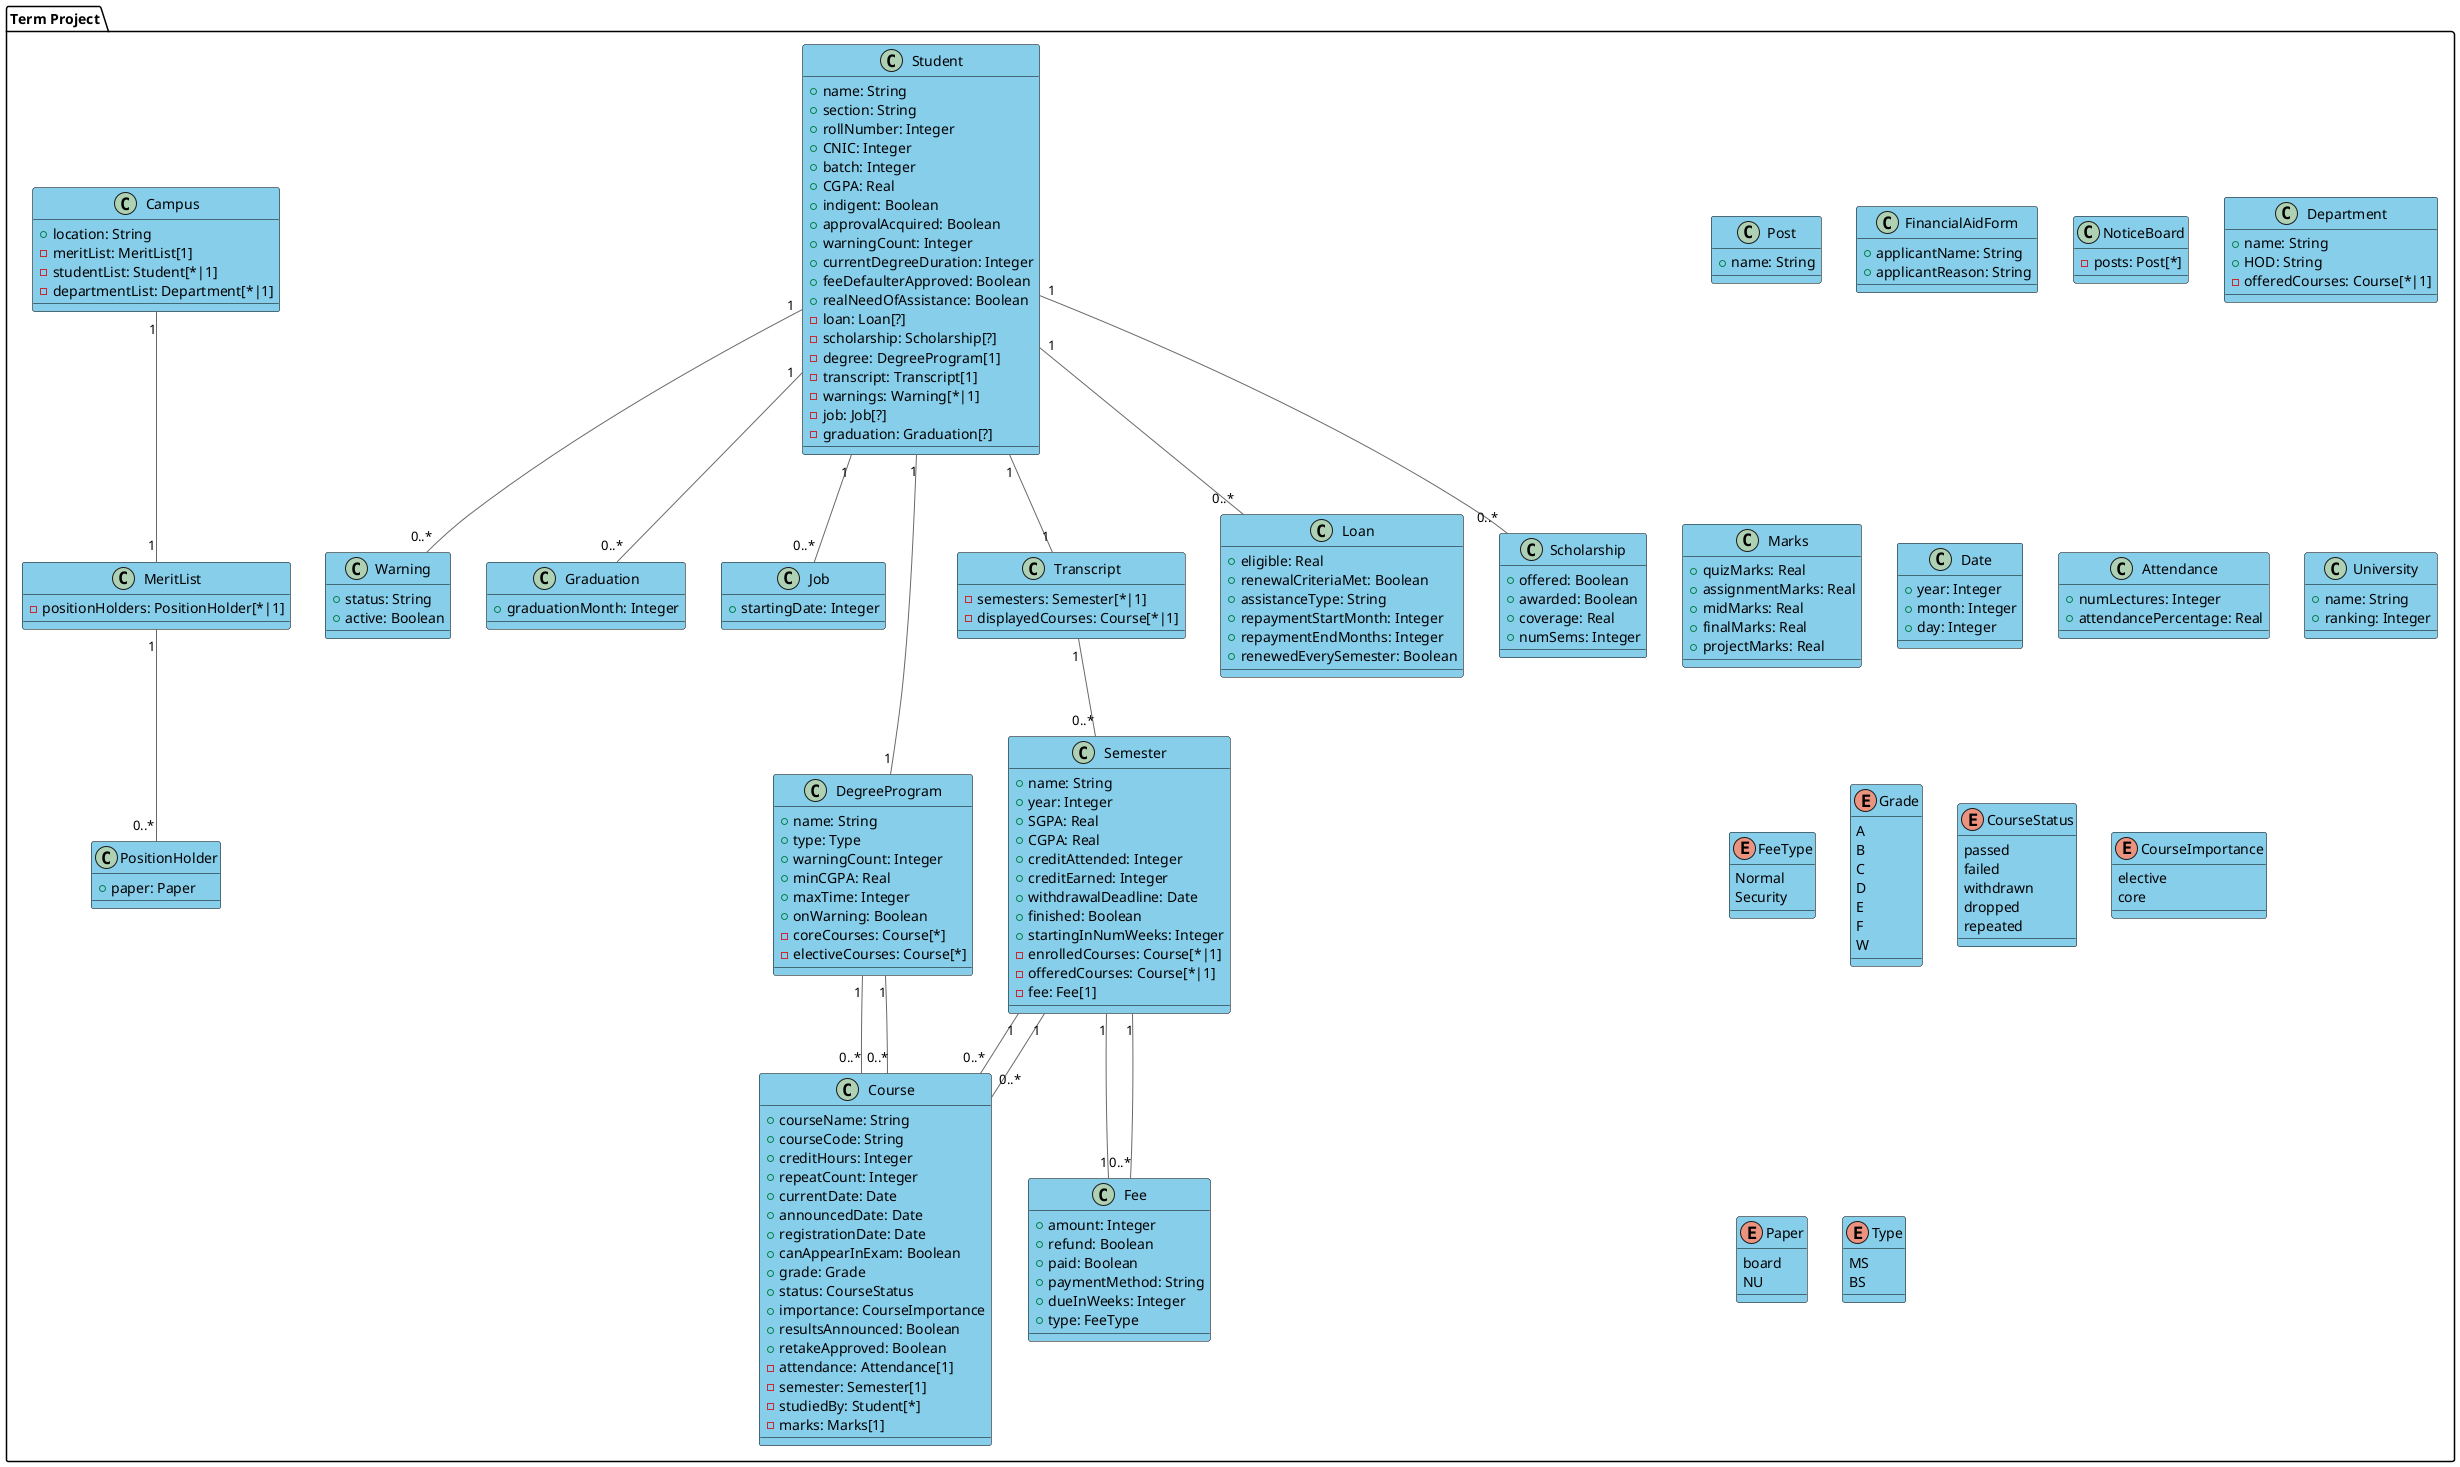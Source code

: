 @startuml

!define Color_Class #87CEEB
!define Color_Relationship #696969
!define Color_Enum #98FB98

skinparam class {
    BackgroundColor Color_Class
    BorderColor Black
    ArrowColor Color_Relationship
    FontSize 14
}

skinparam enum {
    BackgroundColor Color_Enum
    BorderColor Black
}

package "Term Project" {
    class Post {
        +name: String
    }

    class FinancialAidForm {
        +applicantName: String
        +applicantReason: String
    }

    class NoticeBoard {
        -posts: Post[*]
    }

    class Warning {
        +status: String
        +active: Boolean
    }

    class Graduation {
        +graduationMonth: Integer
    }

    class Job {
        +startingDate: Integer
    }

    class Student {
        +name: String
        +section: String
        +rollNumber: Integer
        +CNIC: Integer
        +batch: Integer
        +CGPA: Real
        +indigent: Boolean
        +approvalAcquired: Boolean
        +warningCount: Integer
        +currentDegreeDuration: Integer
        +feeDefaulterApproved: Boolean
        +realNeedOfAssistance: Boolean
        -loan: Loan[?]
        -scholarship: Scholarship[?]
        -degree: DegreeProgram[1]
        -transcript: Transcript[1]
        -warnings: Warning[*|1]
        -job: Job[?]
        -graduation: Graduation[?]
    }

    class DegreeProgram {
        +name: String
        +type: Type
        +warningCount: Integer
        +minCGPA: Real
        +maxTime: Integer
        +onWarning: Boolean
        -coreCourses: Course[*]
        -electiveCourses: Course[*]
    }

    class Transcript {
        -semesters: Semester[*|1]
        -displayedCourses: Course[*|1]
    }

    class Semester {
        +name: String
        +year: Integer
        +SGPA: Real
        +CGPA: Real
        +creditAttended: Integer
        +creditEarned: Integer
        +withdrawalDeadline: Date
        +finished: Boolean
        +startingInNumWeeks: Integer
        -enrolledCourses: Course[*|1]
        -offeredCourses: Course[*|1]
        -fee: Fee[1]
    }

    class Department {
        +name: String
        +HOD: String
        -offeredCourses: Course[*|1]
    }

    class Marks {
        +quizMarks: Real
        +assignmentMarks: Real
        +midMarks: Real
        +finalMarks: Real
        +projectMarks: Real
    }

    class Date {
        +year: Integer
        +month: Integer
        +day: Integer
    }

    class Course {
        +courseName: String
        +courseCode: String
        +creditHours: Integer
        +repeatCount: Integer
        +currentDate: Date
        +announcedDate: Date
        +registrationDate: Date
        +canAppearInExam: Boolean
        +grade: Grade
        +status: CourseStatus
        +importance: CourseImportance
        +resultsAnnounced: Boolean
        +retakeApproved: Boolean
        -attendance: Attendance[1]
        -semester: Semester[1]
        -studiedBy: Student[*]
        -marks: Marks[1]
    }

    class Attendance {
        +numLectures: Integer
        +attendancePercentage: Real
    }

    class University {
        +name: String
        +ranking: Integer
    }

    class Campus {
        +location: String
        -meritList: MeritList[1]
        -studentList: Student[*|1]
        -departmentList: Department[*|1]
    }

    class MeritList {
        -positionHolders: PositionHolder[*|1]
    }

    class PositionHolder {
        +paper: Paper
    }

    class Loan {
        +eligible: Real
        +renewalCriteriaMet: Boolean
        +assistanceType: String
        +repaymentStartMonth: Integer
        +repaymentEndMonths: Integer
        +renewedEverySemester: Boolean
    }

    class Scholarship {
        +offered: Boolean
        +awarded: Boolean
        +coverage: Real
        +numSems: Integer
    }

    class Fee {
        +amount: Integer
        +refund: Boolean
        +paid: Boolean
        +paymentMethod: String
        +dueInWeeks: Integer
        +type: FeeType
    }

    enum FeeType {
        Normal
        Security
    }

    enum Grade {
        A
        B
        C
        D
        E
        F
        W
    }

    enum CourseStatus {
        passed
        failed
        withdrawn
        dropped
        repeated
    }

    enum CourseImportance {
        elective
        core
    }

    enum Paper {
        board
        NU
    }

    enum Type {
        MS
        BS
    }

    Student "1" -- "0..*" Loan
    Student "1" -- "0..*" Scholarship
    Student "1" -- "1" DegreeProgram
    Student "1" -- "1" Transcript
    Student "1" -- "0..*" Warning

    DegreeProgram "1" -- "0..*" Course
    DegreeProgram "1" -- "0..*" Course
    Transcript "1" -- "0..*" Semester
    Semester "1" -- "0..*" Course
    Semester "1" -- "1" Fee
    Semester "1" -- "0..*" Course
    Campus "1" -- "1" MeritList
    MeritList "1" -- "0..*" PositionHolder
    Student "1" -- "0..*" Job
    Student "1" -- "0..*" Graduation
    Semester "1" -- "0..*" Fee

}

@enduml
